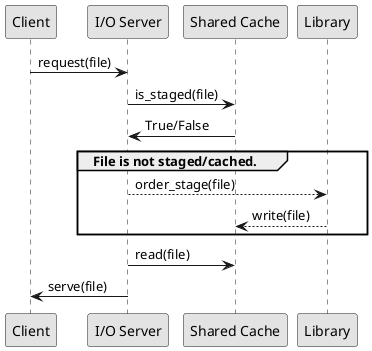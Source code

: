 @startuml
skinparam shadowing false
skinparam monochrome true

Client -> "I/O Server": request(file)

"I/O Server" -> "Shared Cache": is_staged(file)
"I/O Server" <- "Shared Cache": True/False

group File is not staged/cached.
	"I/O Server" --> Library: order_stage(file)
	Library --> "Shared Cache": write(file)    

end

' "I/O Server" -> "Shared Cache": is_staged(file)
' "I/O Server" --> Library: stage(file)
' Library --> "Shared Cache": write(file)

"I/O Server" -> "Shared Cache": read(file)

Client <- "I/O Server": serve(file)



@enduml
